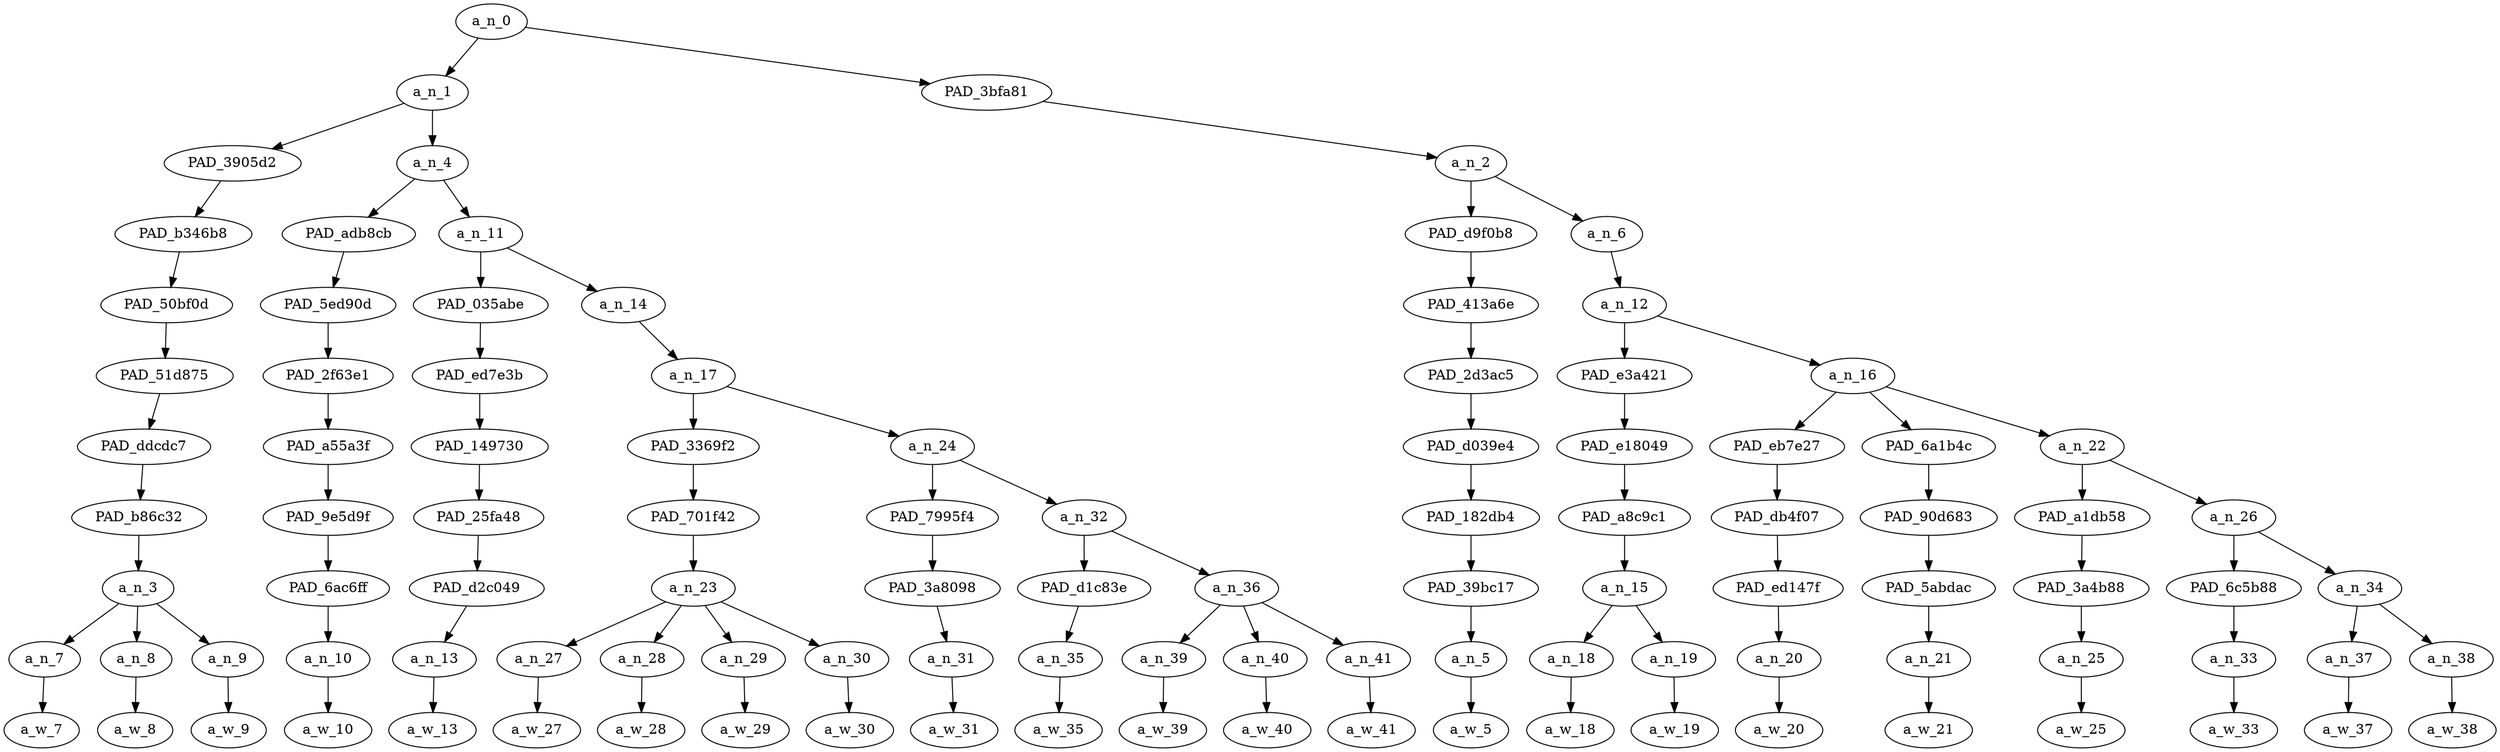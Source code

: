 strict digraph "" {
	a_n_0	[div_dir=1,
		index=0,
		level=10,
		pos="9.114583333333334,10!",
		text_span="[0, 1, 2, 3, 4, 5, 6, 7, 8, 9, 10, 11, 12, 13, 14, 15, 16, 17, 18, 19, 20, 21, 22]",
		value=1.00000002];
	a_n_1	[div_dir=1,
		index=0,
		level=9,
		pos="2.78125,9!",
		text_span="[0, 1, 2, 3, 4, 5, 6, 7, 8, 9, 10, 11, 12, 13]",
		value=0.61299310];
	a_n_0 -> a_n_1;
	PAD_3bfa81	[div_dir=-1,
		index=1,
		level=9,
		pos="15.447916666666668,9!",
		text_span="[14, 15, 16, 17, 18, 19, 20, 21, 22]",
		value=0.38695962];
	a_n_0 -> PAD_3bfa81;
	PAD_3905d2	[div_dir=1,
		index=0,
		level=8,
		pos="1.0,8!",
		text_span="[0, 1, 2]",
		value=0.24635117];
	a_n_1 -> PAD_3905d2;
	a_n_4	[div_dir=1,
		index=1,
		level=8,
		pos="4.5625,8!",
		text_span="[3, 4, 5, 6, 7, 8, 9, 10, 11, 12, 13]",
		value=0.36652532];
	a_n_1 -> a_n_4;
	PAD_b346b8	[div_dir=1,
		index=0,
		level=7,
		pos="1.0,7!",
		text_span="[0, 1, 2]",
		value=0.24635117];
	PAD_3905d2 -> PAD_b346b8;
	PAD_50bf0d	[div_dir=1,
		index=0,
		level=6,
		pos="1.0,6!",
		text_span="[0, 1, 2]",
		value=0.24635117];
	PAD_b346b8 -> PAD_50bf0d;
	PAD_51d875	[div_dir=1,
		index=0,
		level=5,
		pos="1.0,5!",
		text_span="[0, 1, 2]",
		value=0.24635117];
	PAD_50bf0d -> PAD_51d875;
	PAD_ddcdc7	[div_dir=1,
		index=0,
		level=4,
		pos="1.0,4!",
		text_span="[0, 1, 2]",
		value=0.24635117];
	PAD_51d875 -> PAD_ddcdc7;
	PAD_b86c32	[div_dir=1,
		index=0,
		level=3,
		pos="1.0,3!",
		text_span="[0, 1, 2]",
		value=0.24635117];
	PAD_ddcdc7 -> PAD_b86c32;
	a_n_3	[div_dir=1,
		index=0,
		level=2,
		pos="1.0,2!",
		text_span="[0, 1, 2]",
		value=0.24635117];
	PAD_b86c32 -> a_n_3;
	a_n_7	[div_dir=-1,
		index=0,
		level=1,
		pos="0.0,1!",
		text_span="[0]",
		value=0.03180265];
	a_n_3 -> a_n_7;
	a_n_8	[div_dir=1,
		index=1,
		level=1,
		pos="1.0,1!",
		text_span="[1]",
		value=0.02801354];
	a_n_3 -> a_n_8;
	a_n_9	[div_dir=1,
		index=2,
		level=1,
		pos="2.0,1!",
		text_span="[2]",
		value=0.18647180];
	a_n_3 -> a_n_9;
	a_w_7	[div_dir=0,
		index=0,
		level=0,
		pos="0,0!",
		text_span="[0]",
		value=all];
	a_n_7 -> a_w_7;
	a_w_8	[div_dir=0,
		index=1,
		level=0,
		pos="1,0!",
		text_span="[1]",
		value=these];
	a_n_8 -> a_w_8;
	a_w_9	[div_dir=0,
		index=2,
		level=0,
		pos="2,0!",
		text_span="[2]",
		value=niggas];
	a_n_9 -> a_w_9;
	PAD_adb8cb	[div_dir=-1,
		index=1,
		level=7,
		pos="3.0,7!",
		text_span="[3]",
		value=0.03082485];
	a_n_4 -> PAD_adb8cb;
	a_n_11	[div_dir=1,
		index=2,
		level=7,
		pos="6.125,7!",
		text_span="[4, 5, 6, 7, 8, 9, 10, 11, 12, 13]",
		value=0.33560245];
	a_n_4 -> a_n_11;
	PAD_5ed90d	[div_dir=-1,
		index=1,
		level=6,
		pos="3.0,6!",
		text_span="[3]",
		value=0.03082485];
	PAD_adb8cb -> PAD_5ed90d;
	PAD_2f63e1	[div_dir=-1,
		index=1,
		level=5,
		pos="3.0,5!",
		text_span="[3]",
		value=0.03082485];
	PAD_5ed90d -> PAD_2f63e1;
	PAD_a55a3f	[div_dir=-1,
		index=1,
		level=4,
		pos="3.0,4!",
		text_span="[3]",
		value=0.03082485];
	PAD_2f63e1 -> PAD_a55a3f;
	PAD_9e5d9f	[div_dir=-1,
		index=1,
		level=3,
		pos="3.0,3!",
		text_span="[3]",
		value=0.03082485];
	PAD_a55a3f -> PAD_9e5d9f;
	PAD_6ac6ff	[div_dir=-1,
		index=1,
		level=2,
		pos="3.0,2!",
		text_span="[3]",
		value=0.03082485];
	PAD_9e5d9f -> PAD_6ac6ff;
	a_n_10	[div_dir=-1,
		index=3,
		level=1,
		pos="3.0,1!",
		text_span="[3]",
		value=0.03082485];
	PAD_6ac6ff -> a_n_10;
	a_w_10	[div_dir=0,
		index=3,
		level=0,
		pos="3,0!",
		text_span="[3]",
		value=acting];
	a_n_10 -> a_w_10;
	PAD_035abe	[div_dir=1,
		index=2,
		level=6,
		pos="4.0,6!",
		text_span="[4]",
		value=0.02974300];
	a_n_11 -> PAD_035abe;
	a_n_14	[div_dir=1,
		index=3,
		level=6,
		pos="8.25,6!",
		text_span="[5, 6, 7, 8, 9, 10, 11, 12, 13]",
		value=0.30574129];
	a_n_11 -> a_n_14;
	PAD_ed7e3b	[div_dir=1,
		index=2,
		level=5,
		pos="4.0,5!",
		text_span="[4]",
		value=0.02974300];
	PAD_035abe -> PAD_ed7e3b;
	PAD_149730	[div_dir=1,
		index=2,
		level=4,
		pos="4.0,4!",
		text_span="[4]",
		value=0.02974300];
	PAD_ed7e3b -> PAD_149730;
	PAD_25fa48	[div_dir=1,
		index=2,
		level=3,
		pos="4.0,3!",
		text_span="[4]",
		value=0.02974300];
	PAD_149730 -> PAD_25fa48;
	PAD_d2c049	[div_dir=1,
		index=2,
		level=2,
		pos="4.0,2!",
		text_span="[4]",
		value=0.02974300];
	PAD_25fa48 -> PAD_d2c049;
	a_n_13	[div_dir=1,
		index=4,
		level=1,
		pos="4.0,1!",
		text_span="[4]",
		value=0.02974300];
	PAD_d2c049 -> a_n_13;
	a_w_13	[div_dir=0,
		index=4,
		level=0,
		pos="4,0!",
		text_span="[4]",
		value=surprised];
	a_n_13 -> a_w_13;
	a_n_17	[div_dir=1,
		index=3,
		level=5,
		pos="8.25,5!",
		text_span="[5, 6, 7, 8, 9, 10, 11, 12, 13]",
		value=0.30563379];
	a_n_14 -> a_n_17;
	PAD_3369f2	[div_dir=1,
		index=3,
		level=4,
		pos="6.5,4!",
		text_span="[5, 6, 7, 8]",
		value=0.17660036];
	a_n_17 -> PAD_3369f2;
	a_n_24	[div_dir=1,
		index=4,
		level=4,
		pos="10.0,4!",
		text_span="[9, 10, 11, 12, 13]",
		value=0.12892593];
	a_n_17 -> a_n_24;
	PAD_701f42	[div_dir=1,
		index=3,
		level=3,
		pos="6.5,3!",
		text_span="[5, 6, 7, 8]",
		value=0.17660036];
	PAD_3369f2 -> PAD_701f42;
	a_n_23	[div_dir=1,
		index=3,
		level=2,
		pos="6.5,2!",
		text_span="[5, 6, 7, 8]",
		value=0.17660036];
	PAD_701f42 -> a_n_23;
	a_n_27	[div_dir=-1,
		index=5,
		level=1,
		pos="5.0,1!",
		text_span="[5]",
		value=0.01882696];
	a_n_23 -> a_n_27;
	a_n_28	[div_dir=1,
		index=6,
		level=1,
		pos="6.0,1!",
		text_span="[6]",
		value=0.02406712];
	a_n_23 -> a_n_28;
	a_n_29	[div_dir=-1,
		index=7,
		level=1,
		pos="7.0,1!",
		text_span="[7]",
		value=0.07454371];
	a_n_23 -> a_n_29;
	a_n_30	[div_dir=1,
		index=8,
		level=1,
		pos="8.0,1!",
		text_span="[8]",
		value=0.05909993];
	a_n_23 -> a_n_30;
	a_w_27	[div_dir=0,
		index=5,
		level=0,
		pos="5,0!",
		text_span="[5]",
		value=the];
	a_n_27 -> a_w_27;
	a_w_28	[div_dir=0,
		index=6,
		level=0,
		pos="6,0!",
		text_span="[6]",
		value=2];
	a_n_28 -> a_w_28;
	a_w_29	[div_dir=0,
		index=7,
		level=0,
		pos="7,0!",
		text_span="[7]",
		value=k20];
	a_n_29 -> a_w_29;
	a_w_30	[div_dir=0,
		index=8,
		level=0,
		pos="8,0!",
		text_span="[8]",
		value=servers];
	a_n_30 -> a_w_30;
	PAD_7995f4	[div_dir=1,
		index=4,
		level=3,
		pos="9.0,3!",
		text_span="[9]",
		value=0.02129869];
	a_n_24 -> PAD_7995f4;
	a_n_32	[div_dir=1,
		index=5,
		level=3,
		pos="11.0,3!",
		text_span="[10, 11, 12, 13]",
		value=0.10753860];
	a_n_24 -> a_n_32;
	PAD_3a8098	[div_dir=1,
		index=4,
		level=2,
		pos="9.0,2!",
		text_span="[9]",
		value=0.02129869];
	PAD_7995f4 -> PAD_3a8098;
	a_n_31	[div_dir=1,
		index=9,
		level=1,
		pos="9.0,1!",
		text_span="[9]",
		value=0.02129869];
	PAD_3a8098 -> a_n_31;
	a_w_31	[div_dir=0,
		index=9,
		level=0,
		pos="9,0!",
		text_span="[9]",
		value=are];
	a_n_31 -> a_w_31;
	PAD_d1c83e	[div_dir=-1,
		index=5,
		level=2,
		pos="10.0,2!",
		text_span="[10]",
		value=0.02117644];
	a_n_32 -> PAD_d1c83e;
	a_n_36	[div_dir=1,
		index=6,
		level=2,
		pos="12.0,2!",
		text_span="[11, 12, 13]",
		value=0.08626823];
	a_n_32 -> a_n_36;
	a_n_35	[div_dir=-1,
		index=10,
		level=1,
		pos="10.0,1!",
		text_span="[10]",
		value=0.02117644];
	PAD_d1c83e -> a_n_35;
	a_w_35	[div_dir=0,
		index=10,
		level=0,
		pos="10,0!",
		text_span="[10]",
		value=down];
	a_n_35 -> a_w_35;
	a_n_39	[div_dir=-1,
		index=11,
		level=1,
		pos="11.0,1!",
		text_span="[11]",
		value=0.02137749];
	a_n_36 -> a_n_39;
	a_n_40	[div_dir=1,
		index=12,
		level=1,
		pos="12.0,1!",
		text_span="[12]",
		value=0.03671151];
	a_n_36 -> a_n_40;
	a_n_41	[div_dir=1,
		index=13,
		level=1,
		pos="13.0,1!",
		text_span="[13]",
		value=0.02807007];
	a_n_36 -> a_n_41;
	a_w_39	[div_dir=0,
		index=11,
		level=0,
		pos="11,0!",
		text_span="[11]",
		value=open];
	a_n_39 -> a_w_39;
	a_w_40	[div_dir=0,
		index=12,
		level=0,
		pos="12,0!",
		text_span="[12]",
		value=yo];
	a_n_40 -> a_w_40;
	a_w_41	[div_dir=0,
		index=13,
		level=0,
		pos="13,0!",
		text_span="[13]",
		value=eyes];
	a_n_41 -> a_w_41;
	a_n_2	[div_dir=-1,
		index=2,
		level=8,
		pos="15.447916666666668,8!",
		text_span="[14, 15, 16, 17, 18, 19, 20, 21, 22]",
		value=0.38695962];
	PAD_3bfa81 -> a_n_2;
	PAD_d9f0b8	[div_dir=-1,
		index=3,
		level=7,
		pos="14.0,7!",
		text_span="[14]",
		value=0.06714842];
	a_n_2 -> PAD_d9f0b8;
	a_n_6	[div_dir=1,
		index=4,
		level=7,
		pos="16.895833333333336,7!",
		text_span="[15, 16, 17, 18, 19, 20, 21, 22]",
		value=0.31974844];
	a_n_2 -> a_n_6;
	PAD_413a6e	[div_dir=-1,
		index=4,
		level=6,
		pos="14.0,6!",
		text_span="[14]",
		value=0.06714842];
	PAD_d9f0b8 -> PAD_413a6e;
	PAD_2d3ac5	[div_dir=-1,
		index=4,
		level=5,
		pos="14.0,5!",
		text_span="[14]",
		value=0.06714842];
	PAD_413a6e -> PAD_2d3ac5;
	PAD_d039e4	[div_dir=-1,
		index=5,
		level=4,
		pos="14.0,4!",
		text_span="[14]",
		value=0.06714842];
	PAD_2d3ac5 -> PAD_d039e4;
	PAD_182db4	[div_dir=-1,
		index=6,
		level=3,
		pos="14.0,3!",
		text_span="[14]",
		value=0.06714842];
	PAD_d039e4 -> PAD_182db4;
	PAD_39bc17	[div_dir=-1,
		index=7,
		level=2,
		pos="14.0,2!",
		text_span="[14]",
		value=0.06714842];
	PAD_182db4 -> PAD_39bc17;
	a_n_5	[div_dir=-1,
		index=14,
		level=1,
		pos="14.0,1!",
		text_span="[14]",
		value=0.06714842];
	PAD_39bc17 -> a_n_5;
	a_w_5	[div_dir=0,
		index=14,
		level=0,
		pos="14,0!",
		text_span="[14]",
		value=jitt];
	a_n_5 -> a_w_5;
	a_n_12	[div_dir=1,
		index=5,
		level=6,
		pos="16.895833333333336,6!",
		text_span="[15, 16, 17, 18, 19, 20, 21, 22]",
		value=0.31974450];
	a_n_6 -> a_n_12;
	PAD_e3a421	[div_dir=1,
		index=5,
		level=5,
		pos="15.5,5!",
		text_span="[15, 16]",
		value=0.17454058];
	a_n_12 -> PAD_e3a421;
	a_n_16	[div_dir=-1,
		index=6,
		level=5,
		pos="18.291666666666668,5!",
		text_span="[17, 18, 19, 20, 21, 22]",
		value=0.14519998];
	a_n_12 -> a_n_16;
	PAD_e18049	[div_dir=1,
		index=6,
		level=4,
		pos="15.5,4!",
		text_span="[15, 16]",
		value=0.17454058];
	PAD_e3a421 -> PAD_e18049;
	PAD_a8c9c1	[div_dir=1,
		index=7,
		level=3,
		pos="15.5,3!",
		text_span="[15, 16]",
		value=0.17454058];
	PAD_e18049 -> PAD_a8c9c1;
	a_n_15	[div_dir=1,
		index=8,
		level=2,
		pos="15.5,2!",
		text_span="[15, 16]",
		value=0.17454058];
	PAD_a8c9c1 -> a_n_15;
	a_n_18	[div_dir=1,
		index=15,
		level=1,
		pos="15.0,1!",
		text_span="[15]",
		value=0.02599641];
	a_n_15 -> a_n_18;
	a_n_19	[div_dir=1,
		index=16,
		level=1,
		pos="16.0,1!",
		text_span="[16]",
		value=0.14840252];
	a_n_15 -> a_n_19;
	a_w_18	[div_dir=0,
		index=15,
		level=0,
		pos="15,0!",
		text_span="[15]",
		value=these1];
	a_n_18 -> a_w_18;
	a_w_19	[div_dir=0,
		index=16,
		level=0,
		pos="16,0!",
		text_span="[16]",
		value=niggas1];
	a_n_19 -> a_w_19;
	PAD_eb7e27	[div_dir=-1,
		index=7,
		level=4,
		pos="17.0,4!",
		text_span="[17]",
		value=0.01560445];
	a_n_16 -> PAD_eb7e27;
	PAD_6a1b4c	[div_dir=1,
		index=8,
		level=4,
		pos="18.0,4!",
		text_span="[18]",
		value=0.01600526];
	a_n_16 -> PAD_6a1b4c;
	a_n_22	[div_dir=-1,
		index=9,
		level=4,
		pos="19.875,4!",
		text_span="[19, 20, 21, 22]",
		value=0.11347789];
	a_n_16 -> a_n_22;
	PAD_db4f07	[div_dir=-1,
		index=8,
		level=3,
		pos="17.0,3!",
		text_span="[17]",
		value=0.01560445];
	PAD_eb7e27 -> PAD_db4f07;
	PAD_ed147f	[div_dir=-1,
		index=9,
		level=2,
		pos="17.0,2!",
		text_span="[17]",
		value=0.01560445];
	PAD_db4f07 -> PAD_ed147f;
	a_n_20	[div_dir=-1,
		index=17,
		level=1,
		pos="17.0,1!",
		text_span="[17]",
		value=0.01560445];
	PAD_ed147f -> a_n_20;
	a_w_20	[div_dir=0,
		index=17,
		level=0,
		pos="17,0!",
		text_span="[17]",
		value=do];
	a_n_20 -> a_w_20;
	PAD_90d683	[div_dir=1,
		index=9,
		level=3,
		pos="18.0,3!",
		text_span="[18]",
		value=0.01600526];
	PAD_6a1b4c -> PAD_90d683;
	PAD_5abdac	[div_dir=1,
		index=10,
		level=2,
		pos="18.0,2!",
		text_span="[18]",
		value=0.01600526];
	PAD_90d683 -> PAD_5abdac;
	a_n_21	[div_dir=1,
		index=18,
		level=1,
		pos="18.0,1!",
		text_span="[18]",
		value=0.01600526];
	PAD_5abdac -> a_n_21;
	a_w_21	[div_dir=0,
		index=18,
		level=0,
		pos="18,0!",
		text_span="[18]",
		value=not];
	a_n_21 -> a_w_21;
	PAD_a1db58	[div_dir=-1,
		index=10,
		level=3,
		pos="19.0,3!",
		text_span="[19]",
		value=0.02628472];
	a_n_22 -> PAD_a1db58;
	a_n_26	[div_dir=-1,
		index=11,
		level=3,
		pos="20.75,3!",
		text_span="[20, 21, 22]",
		value=0.08702816];
	a_n_22 -> a_n_26;
	PAD_3a4b88	[div_dir=-1,
		index=11,
		level=2,
		pos="19.0,2!",
		text_span="[19]",
		value=0.02628472];
	PAD_a1db58 -> PAD_3a4b88;
	a_n_25	[div_dir=-1,
		index=19,
		level=1,
		pos="19.0,1!",
		text_span="[19]",
		value=0.02628472];
	PAD_3a4b88 -> a_n_25;
	a_w_25	[div_dir=0,
		index=19,
		level=0,
		pos="19,0!",
		text_span="[19]",
		value=care];
	a_n_25 -> a_w_25;
	PAD_6c5b88	[div_dir=-1,
		index=12,
		level=2,
		pos="20.0,2!",
		text_span="[20]",
		value=0.01800883];
	a_n_26 -> PAD_6c5b88;
	a_n_34	[div_dir=-1,
		index=13,
		level=2,
		pos="21.5,2!",
		text_span="[21, 22]",
		value=0.06890560];
	a_n_26 -> a_n_34;
	a_n_33	[div_dir=-1,
		index=20,
		level=1,
		pos="20.0,1!",
		text_span="[20]",
		value=0.01800883];
	PAD_6c5b88 -> a_n_33;
	a_w_33	[div_dir=0,
		index=20,
		level=0,
		pos="20,0!",
		text_span="[20]",
		value=about];
	a_n_33 -> a_w_33;
	a_n_37	[div_dir=-1,
		index=21,
		level=1,
		pos="21.0,1!",
		text_span="[21]",
		value=0.01960776];
	a_n_34 -> a_n_37;
	a_n_38	[div_dir=-1,
		index=22,
		level=1,
		pos="22.0,1!",
		text_span="[22]",
		value=0.04916068];
	a_n_34 -> a_n_38;
	a_w_37	[div_dir=0,
		index=21,
		level=0,
		pos="21,0!",
		text_span="[21]",
		value=the1];
	a_n_37 -> a_w_37;
	a_w_38	[div_dir=0,
		index=22,
		level=0,
		pos="22,0!",
		text_span="[22]",
		value=community];
	a_n_38 -> a_w_38;
}
